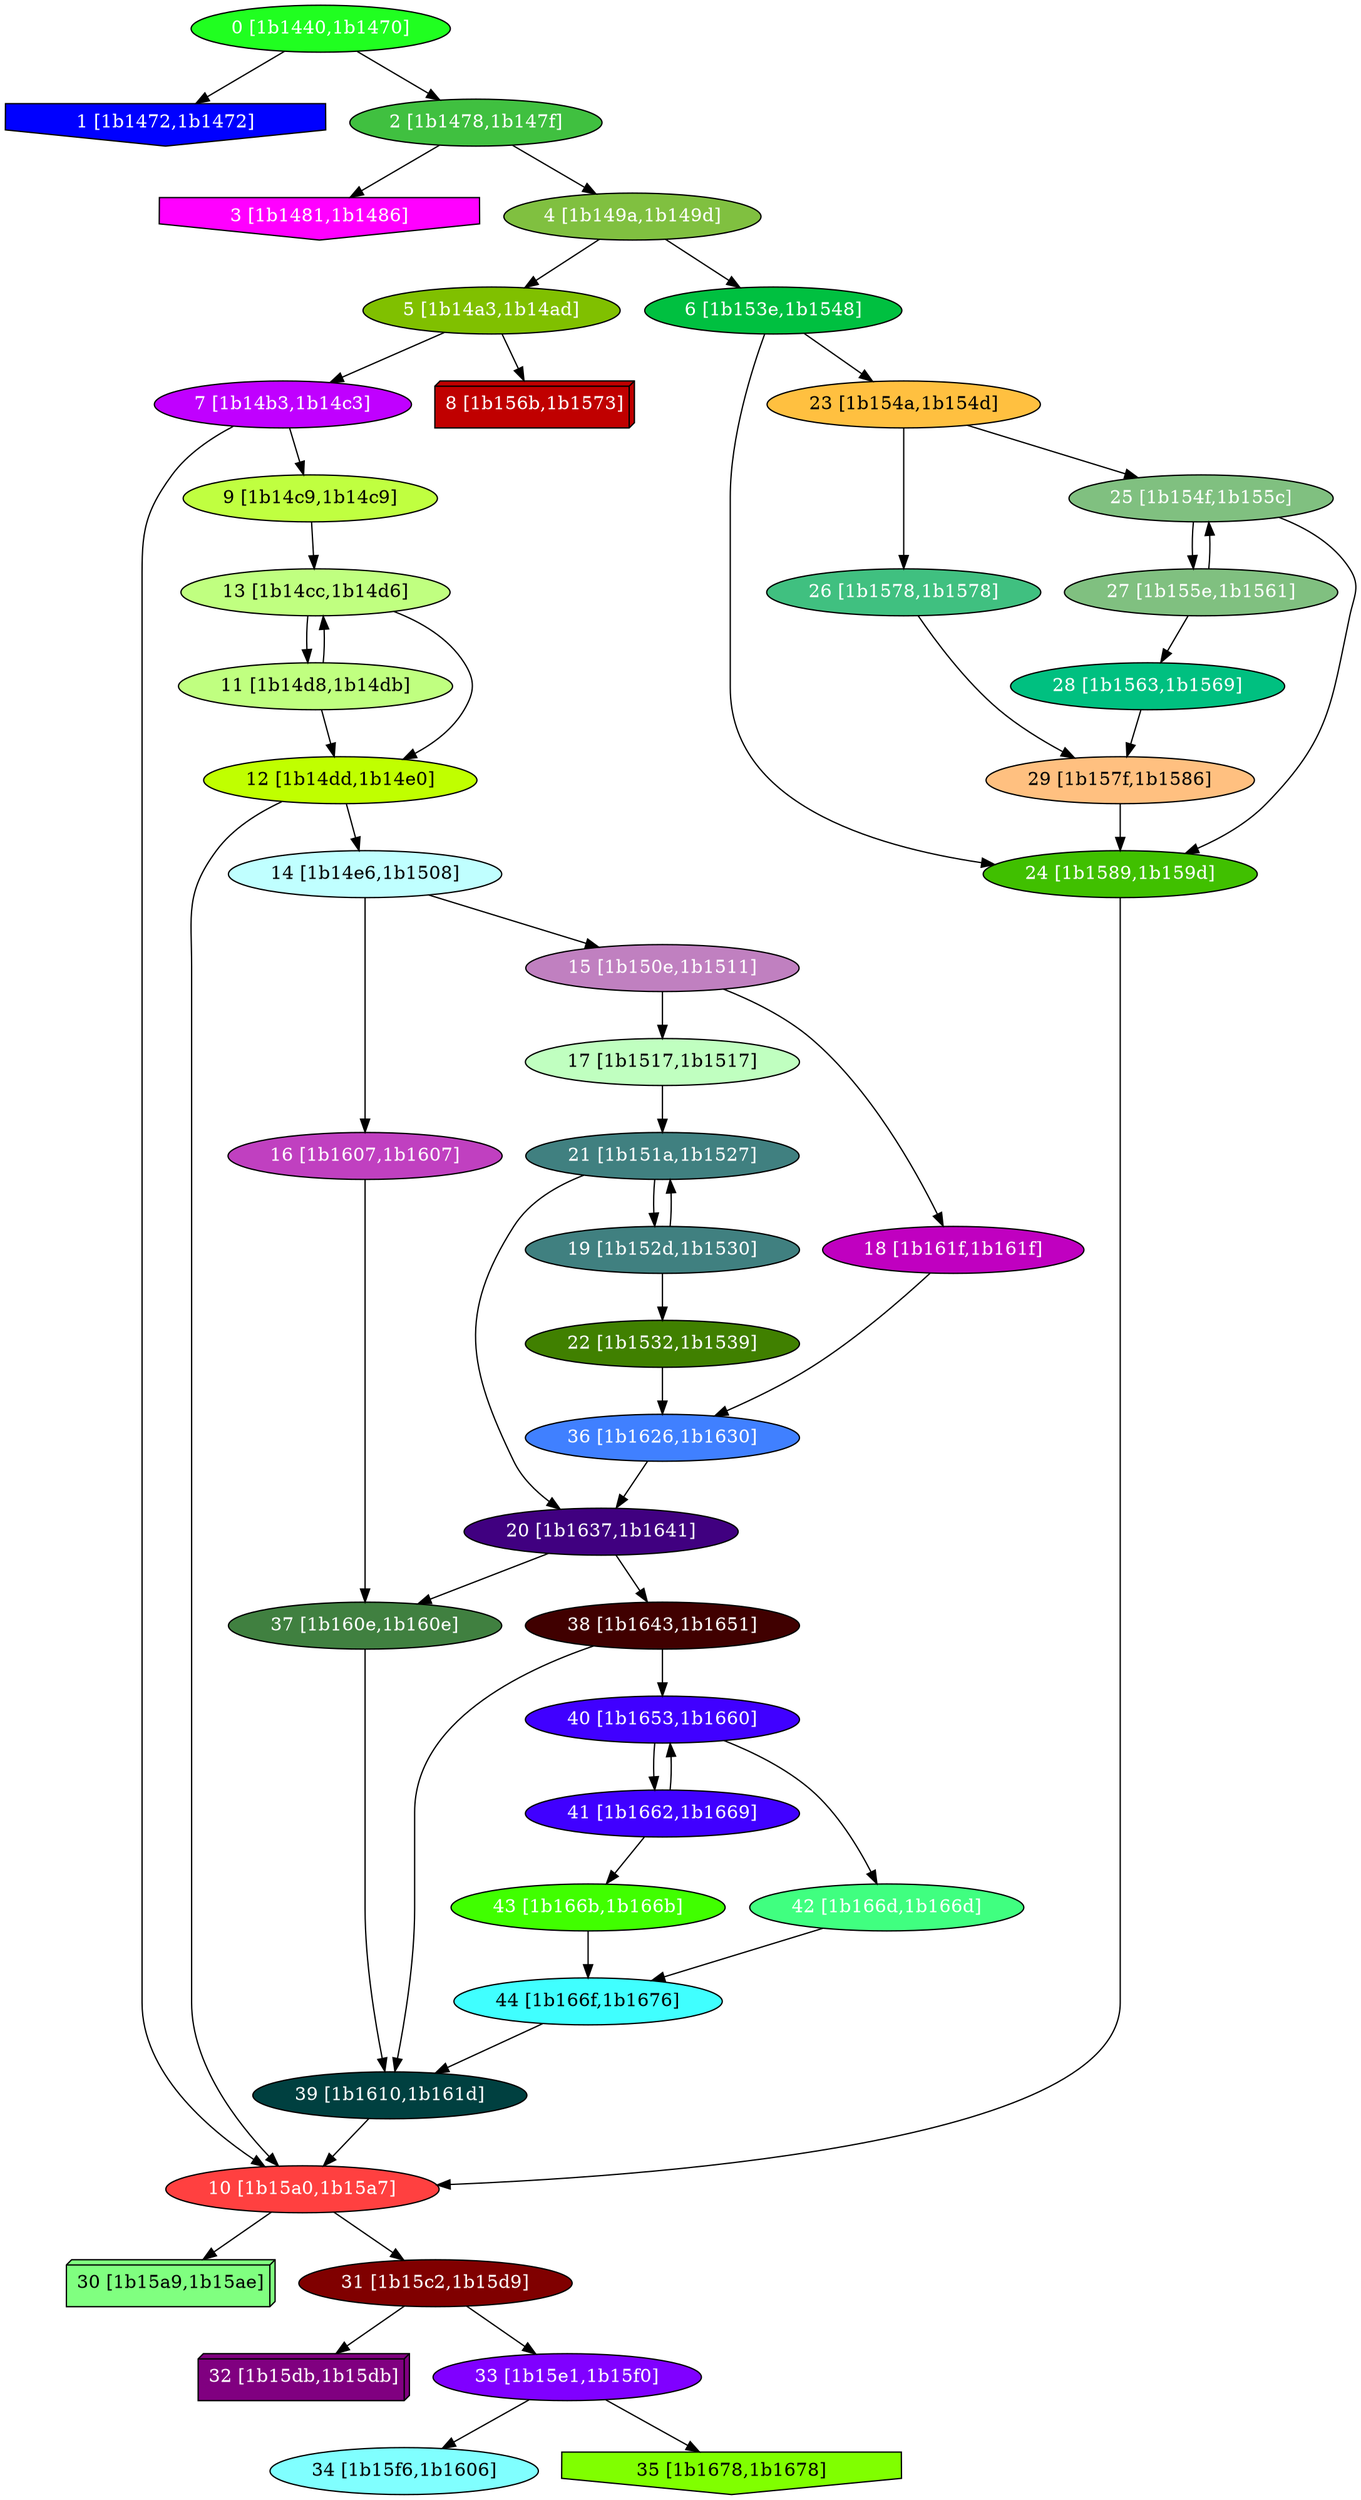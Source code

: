 diGraph libnss3{
	libnss3_0  [style=filled fillcolor="#20FF20" fontcolor="#ffffff" shape=oval label="0 [1b1440,1b1470]"]
	libnss3_1  [style=filled fillcolor="#0000FF" fontcolor="#ffffff" shape=invhouse label="1 [1b1472,1b1472]"]
	libnss3_2  [style=filled fillcolor="#40C040" fontcolor="#ffffff" shape=oval label="2 [1b1478,1b147f]"]
	libnss3_3  [style=filled fillcolor="#FF00FF" fontcolor="#ffffff" shape=invhouse label="3 [1b1481,1b1486]"]
	libnss3_4  [style=filled fillcolor="#80C040" fontcolor="#ffffff" shape=oval label="4 [1b149a,1b149d]"]
	libnss3_5  [style=filled fillcolor="#80C000" fontcolor="#ffffff" shape=oval label="5 [1b14a3,1b14ad]"]
	libnss3_6  [style=filled fillcolor="#00C040" fontcolor="#ffffff" shape=oval label="6 [1b153e,1b1548]"]
	libnss3_7  [style=filled fillcolor="#C000FF" fontcolor="#ffffff" shape=oval label="7 [1b14b3,1b14c3]"]
	libnss3_8  [style=filled fillcolor="#C00000" fontcolor="#ffffff" shape=box3d label="8 [1b156b,1b1573]"]
	libnss3_9  [style=filled fillcolor="#C0FF40" fontcolor="#000000" shape=oval label="9 [1b14c9,1b14c9]"]
	libnss3_a  [style=filled fillcolor="#FF4040" fontcolor="#ffffff" shape=oval label="10 [1b15a0,1b15a7]"]
	libnss3_b  [style=filled fillcolor="#C0FF80" fontcolor="#000000" shape=oval label="11 [1b14d8,1b14db]"]
	libnss3_c  [style=filled fillcolor="#C0FF00" fontcolor="#000000" shape=oval label="12 [1b14dd,1b14e0]"]
	libnss3_d  [style=filled fillcolor="#C0FF80" fontcolor="#000000" shape=oval label="13 [1b14cc,1b14d6]"]
	libnss3_e  [style=filled fillcolor="#C0FFFF" fontcolor="#000000" shape=oval label="14 [1b14e6,1b1508]"]
	libnss3_f  [style=filled fillcolor="#C080C0" fontcolor="#ffffff" shape=oval label="15 [1b150e,1b1511]"]
	libnss3_10  [style=filled fillcolor="#C040C0" fontcolor="#ffffff" shape=oval label="16 [1b1607,1b1607]"]
	libnss3_11  [style=filled fillcolor="#C0FFC0" fontcolor="#000000" shape=oval label="17 [1b1517,1b1517]"]
	libnss3_12  [style=filled fillcolor="#C000C0" fontcolor="#ffffff" shape=oval label="18 [1b161f,1b161f]"]
	libnss3_13  [style=filled fillcolor="#408080" fontcolor="#ffffff" shape=oval label="19 [1b152d,1b1530]"]
	libnss3_14  [style=filled fillcolor="#400080" fontcolor="#ffffff" shape=oval label="20 [1b1637,1b1641]"]
	libnss3_15  [style=filled fillcolor="#408080" fontcolor="#ffffff" shape=oval label="21 [1b151a,1b1527]"]
	libnss3_16  [style=filled fillcolor="#408000" fontcolor="#ffffff" shape=oval label="22 [1b1532,1b1539]"]
	libnss3_17  [style=filled fillcolor="#FFC040" fontcolor="#000000" shape=oval label="23 [1b154a,1b154d]"]
	libnss3_18  [style=filled fillcolor="#40C000" fontcolor="#ffffff" shape=oval label="24 [1b1589,1b159d]"]
	libnss3_19  [style=filled fillcolor="#80C080" fontcolor="#ffffff" shape=oval label="25 [1b154f,1b155c]"]
	libnss3_1a  [style=filled fillcolor="#40C080" fontcolor="#ffffff" shape=oval label="26 [1b1578,1b1578]"]
	libnss3_1b  [style=filled fillcolor="#80C080" fontcolor="#ffffff" shape=oval label="27 [1b155e,1b1561]"]
	libnss3_1c  [style=filled fillcolor="#00C080" fontcolor="#ffffff" shape=oval label="28 [1b1563,1b1569]"]
	libnss3_1d  [style=filled fillcolor="#FFC080" fontcolor="#000000" shape=oval label="29 [1b157f,1b1586]"]
	libnss3_1e  [style=filled fillcolor="#80FF80" fontcolor="#000000" shape=box3d label="30 [1b15a9,1b15ae]"]
	libnss3_1f  [style=filled fillcolor="#800000" fontcolor="#ffffff" shape=oval label="31 [1b15c2,1b15d9]"]
	libnss3_20  [style=filled fillcolor="#800080" fontcolor="#ffffff" shape=box3d label="32 [1b15db,1b15db]"]
	libnss3_21  [style=filled fillcolor="#8000FF" fontcolor="#ffffff" shape=oval label="33 [1b15e1,1b15f0]"]
	libnss3_22  [style=filled fillcolor="#80FFFF" fontcolor="#000000" shape=oval label="34 [1b15f6,1b1606]"]
	libnss3_23  [style=filled fillcolor="#80FF00" fontcolor="#000000" shape=invhouse label="35 [1b1678,1b1678]"]
	libnss3_24  [style=filled fillcolor="#4080FF" fontcolor="#ffffff" shape=oval label="36 [1b1626,1b1630]"]
	libnss3_25  [style=filled fillcolor="#408040" fontcolor="#ffffff" shape=oval label="37 [1b160e,1b160e]"]
	libnss3_26  [style=filled fillcolor="#400000" fontcolor="#ffffff" shape=oval label="38 [1b1643,1b1651]"]
	libnss3_27  [style=filled fillcolor="#004040" fontcolor="#ffffff" shape=oval label="39 [1b1610,1b161d]"]
	libnss3_28  [style=filled fillcolor="#4000FF" fontcolor="#ffffff" shape=oval label="40 [1b1653,1b1660]"]
	libnss3_29  [style=filled fillcolor="#4000FF" fontcolor="#ffffff" shape=oval label="41 [1b1662,1b1669]"]
	libnss3_2a  [style=filled fillcolor="#40FF80" fontcolor="#ffffff" shape=oval label="42 [1b166d,1b166d]"]
	libnss3_2b  [style=filled fillcolor="#40FF00" fontcolor="#ffffff" shape=oval label="43 [1b166b,1b166b]"]
	libnss3_2c  [style=filled fillcolor="#40FFFF" fontcolor="#000000" shape=oval label="44 [1b166f,1b1676]"]

	libnss3_0 -> libnss3_1
	libnss3_0 -> libnss3_2
	libnss3_2 -> libnss3_3
	libnss3_2 -> libnss3_4
	libnss3_4 -> libnss3_5
	libnss3_4 -> libnss3_6
	libnss3_5 -> libnss3_7
	libnss3_5 -> libnss3_8
	libnss3_6 -> libnss3_17
	libnss3_6 -> libnss3_18
	libnss3_7 -> libnss3_9
	libnss3_7 -> libnss3_a
	libnss3_9 -> libnss3_d
	libnss3_a -> libnss3_1e
	libnss3_a -> libnss3_1f
	libnss3_b -> libnss3_c
	libnss3_b -> libnss3_d
	libnss3_c -> libnss3_a
	libnss3_c -> libnss3_e
	libnss3_d -> libnss3_b
	libnss3_d -> libnss3_c
	libnss3_e -> libnss3_f
	libnss3_e -> libnss3_10
	libnss3_f -> libnss3_11
	libnss3_f -> libnss3_12
	libnss3_10 -> libnss3_25
	libnss3_11 -> libnss3_15
	libnss3_12 -> libnss3_24
	libnss3_13 -> libnss3_15
	libnss3_13 -> libnss3_16
	libnss3_14 -> libnss3_25
	libnss3_14 -> libnss3_26
	libnss3_15 -> libnss3_13
	libnss3_15 -> libnss3_14
	libnss3_16 -> libnss3_24
	libnss3_17 -> libnss3_19
	libnss3_17 -> libnss3_1a
	libnss3_18 -> libnss3_a
	libnss3_19 -> libnss3_18
	libnss3_19 -> libnss3_1b
	libnss3_1a -> libnss3_1d
	libnss3_1b -> libnss3_19
	libnss3_1b -> libnss3_1c
	libnss3_1c -> libnss3_1d
	libnss3_1d -> libnss3_18
	libnss3_1f -> libnss3_20
	libnss3_1f -> libnss3_21
	libnss3_21 -> libnss3_22
	libnss3_21 -> libnss3_23
	libnss3_24 -> libnss3_14
	libnss3_25 -> libnss3_27
	libnss3_26 -> libnss3_27
	libnss3_26 -> libnss3_28
	libnss3_27 -> libnss3_a
	libnss3_28 -> libnss3_29
	libnss3_28 -> libnss3_2a
	libnss3_29 -> libnss3_28
	libnss3_29 -> libnss3_2b
	libnss3_2a -> libnss3_2c
	libnss3_2b -> libnss3_2c
	libnss3_2c -> libnss3_27
}